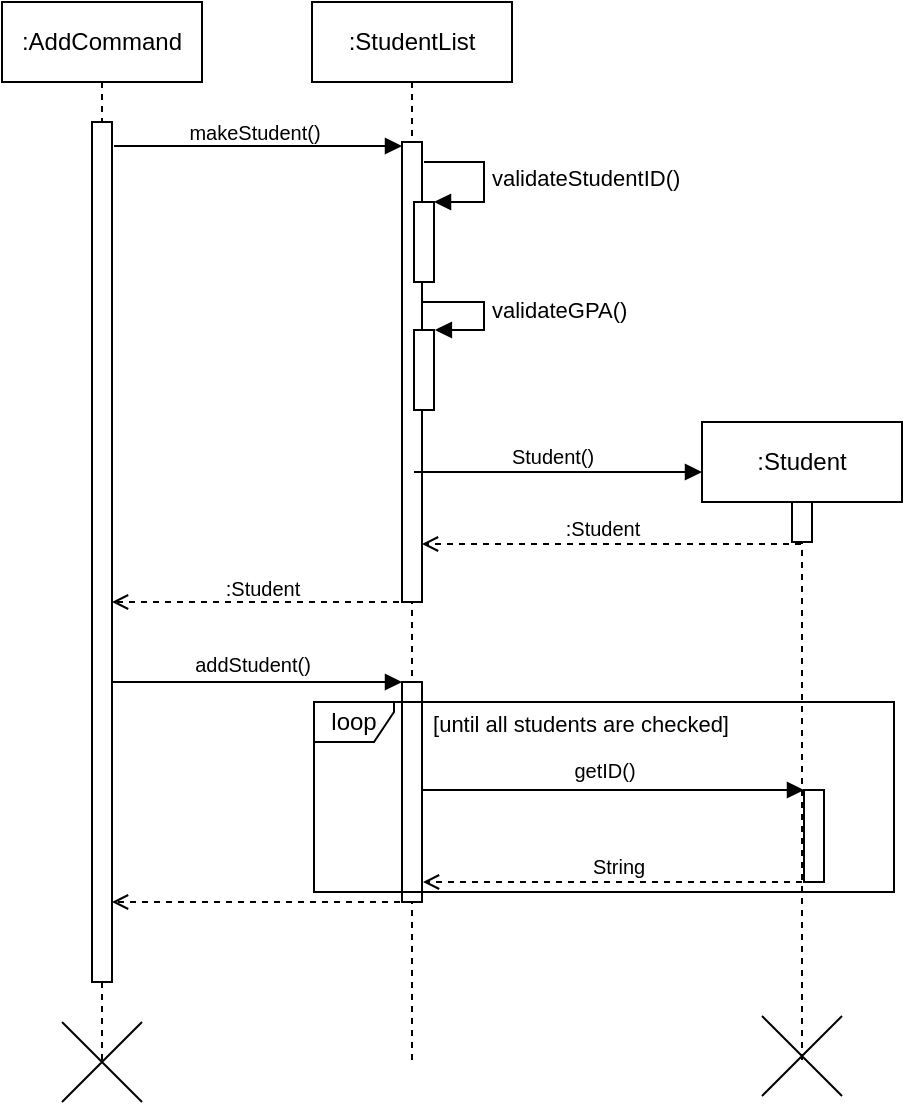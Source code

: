 <mxfile version="24.8.3">
  <diagram name="Page-1" id="QswwUnQngrrrR41rvFHV">
    <mxGraphModel dx="1195" dy="615" grid="1" gridSize="10" guides="1" tooltips="1" connect="1" arrows="1" fold="1" page="1" pageScale="1" pageWidth="850" pageHeight="1100" math="0" shadow="0">
      <root>
        <mxCell id="0" />
        <mxCell id="1" parent="0" />
        <mxCell id="MGqxOQjQ2G1yOWloJfBR-12" value=":AddCommand" style="shape=umlLifeline;perimeter=lifelinePerimeter;whiteSpace=wrap;html=1;container=1;dropTarget=0;collapsible=0;recursiveResize=0;outlineConnect=0;portConstraint=eastwest;newEdgeStyle={&quot;edgeStyle&quot;:&quot;elbowEdgeStyle&quot;,&quot;elbow&quot;:&quot;vertical&quot;,&quot;curved&quot;:0,&quot;rounded&quot;:0};" parent="1" vertex="1">
          <mxGeometry x="170" y="40" width="100" height="530" as="geometry" />
        </mxCell>
        <mxCell id="MGqxOQjQ2G1yOWloJfBR-18" value="" style="html=1;points=[[0,0,0,0,5],[0,1,0,0,-5],[1,0,0,0,5],[1,1,0,0,-5]];perimeter=orthogonalPerimeter;outlineConnect=0;targetShapes=umlLifeline;portConstraint=eastwest;newEdgeStyle={&quot;curved&quot;:0,&quot;rounded&quot;:0};" parent="MGqxOQjQ2G1yOWloJfBR-12" vertex="1">
          <mxGeometry x="45" y="60" width="10" height="430" as="geometry" />
        </mxCell>
        <mxCell id="MGqxOQjQ2G1yOWloJfBR-14" value=":Student" style="shape=umlLifeline;perimeter=lifelinePerimeter;whiteSpace=wrap;html=1;container=1;dropTarget=0;collapsible=0;recursiveResize=0;outlineConnect=0;portConstraint=eastwest;newEdgeStyle={&quot;edgeStyle&quot;:&quot;elbowEdgeStyle&quot;,&quot;elbow&quot;:&quot;vertical&quot;,&quot;curved&quot;:0,&quot;rounded&quot;:0};" parent="1" vertex="1">
          <mxGeometry x="520" y="250" width="100" height="320" as="geometry" />
        </mxCell>
        <mxCell id="MGqxOQjQ2G1yOWloJfBR-29" value="" style="html=1;points=[[0,0,0,0,5],[0,1,0,0,-5],[1,0,0,0,5],[1,1,0,0,-5]];perimeter=orthogonalPerimeter;outlineConnect=0;targetShapes=umlLifeline;portConstraint=eastwest;newEdgeStyle={&quot;curved&quot;:0,&quot;rounded&quot;:0};" parent="MGqxOQjQ2G1yOWloJfBR-14" vertex="1">
          <mxGeometry x="45" y="40" width="10" height="20" as="geometry" />
        </mxCell>
        <mxCell id="MGqxOQjQ2G1yOWloJfBR-51" value="" style="shape=umlDestroy;dashed=0;targetShapes=umlLifeline;" parent="MGqxOQjQ2G1yOWloJfBR-14" vertex="1">
          <mxGeometry x="30" y="297" width="40" height="40" as="geometry" />
        </mxCell>
        <mxCell id="MGqxOQjQ2G1yOWloJfBR-16" value=":StudentList" style="shape=umlLifeline;perimeter=lifelinePerimeter;whiteSpace=wrap;html=1;container=1;dropTarget=0;collapsible=0;recursiveResize=0;outlineConnect=0;portConstraint=eastwest;newEdgeStyle={&quot;edgeStyle&quot;:&quot;elbowEdgeStyle&quot;,&quot;elbow&quot;:&quot;vertical&quot;,&quot;curved&quot;:0,&quot;rounded&quot;:0};" parent="1" vertex="1">
          <mxGeometry x="325" y="40" width="100" height="530" as="geometry" />
        </mxCell>
        <mxCell id="MGqxOQjQ2G1yOWloJfBR-17" value="" style="html=1;points=[[0,0,0,0,5],[0,1,0,0,-5],[1,0,0,0,5],[1,1,0,0,-5]];perimeter=orthogonalPerimeter;outlineConnect=0;targetShapes=umlLifeline;portConstraint=eastwest;newEdgeStyle={&quot;curved&quot;:0,&quot;rounded&quot;:0};" parent="MGqxOQjQ2G1yOWloJfBR-16" vertex="1">
          <mxGeometry x="45" y="70" width="10" height="230" as="geometry" />
        </mxCell>
        <mxCell id="MGqxOQjQ2G1yOWloJfBR-53" value="" style="html=1;points=[[0,0,0,0,5],[0,1,0,0,-5],[1,0,0,0,5],[1,1,0,0,-5]];perimeter=orthogonalPerimeter;outlineConnect=0;targetShapes=umlLifeline;portConstraint=eastwest;newEdgeStyle={&quot;curved&quot;:0,&quot;rounded&quot;:0};" parent="MGqxOQjQ2G1yOWloJfBR-16" vertex="1">
          <mxGeometry x="51" y="100" width="10" height="40" as="geometry" />
        </mxCell>
        <mxCell id="MGqxOQjQ2G1yOWloJfBR-54" value="validateStudentID()" style="html=1;align=left;spacingLeft=2;endArrow=block;rounded=0;edgeStyle=orthogonalEdgeStyle;curved=0;rounded=0;" parent="MGqxOQjQ2G1yOWloJfBR-16" target="MGqxOQjQ2G1yOWloJfBR-53" edge="1">
          <mxGeometry relative="1" as="geometry">
            <mxPoint x="56" y="80" as="sourcePoint" />
            <Array as="points">
              <mxPoint x="86" y="80" />
              <mxPoint x="86" y="100" />
            </Array>
          </mxGeometry>
        </mxCell>
        <mxCell id="MGqxOQjQ2G1yOWloJfBR-19" value="" style="html=1;verticalAlign=bottom;labelBackgroundColor=none;endArrow=block;endFill=1;rounded=0;" parent="1" edge="1">
          <mxGeometry width="160" relative="1" as="geometry">
            <mxPoint x="226" y="112" as="sourcePoint" />
            <mxPoint x="370.0" y="112" as="targetPoint" />
            <Array as="points">
              <mxPoint x="280" y="112" />
            </Array>
          </mxGeometry>
        </mxCell>
        <mxCell id="MGqxOQjQ2G1yOWloJfBR-23" value="&lt;font style=&quot;font-size: 10px;&quot;&gt;makeStudent()&lt;/font&gt;" style="text;html=1;align=center;verticalAlign=middle;resizable=0;points=[];autosize=1;strokeColor=none;fillColor=none;" parent="1" vertex="1">
          <mxGeometry x="251" y="90" width="90" height="30" as="geometry" />
        </mxCell>
        <mxCell id="MGqxOQjQ2G1yOWloJfBR-30" value="&lt;font style=&quot;font-size: 10px;&quot;&gt;Student()&lt;/font&gt;" style="text;html=1;align=center;verticalAlign=middle;resizable=0;points=[];autosize=1;strokeColor=none;fillColor=none;" parent="1" vertex="1">
          <mxGeometry x="415" y="252" width="60" height="30" as="geometry" />
        </mxCell>
        <mxCell id="MGqxOQjQ2G1yOWloJfBR-31" value="" style="html=1;verticalAlign=bottom;labelBackgroundColor=none;endArrow=open;endFill=0;dashed=1;rounded=0;" parent="1" edge="1">
          <mxGeometry width="160" relative="1" as="geometry">
            <mxPoint x="569.5" y="311" as="sourcePoint" />
            <mxPoint x="380" y="311" as="targetPoint" />
            <Array as="points">
              <mxPoint x="430" y="311" />
            </Array>
          </mxGeometry>
        </mxCell>
        <mxCell id="MGqxOQjQ2G1yOWloJfBR-33" value="&lt;font style=&quot;font-size: 10px;&quot;&gt;:Student&lt;/font&gt;" style="text;html=1;align=center;verticalAlign=middle;resizable=0;points=[];autosize=1;strokeColor=none;fillColor=none;" parent="1" vertex="1">
          <mxGeometry x="440" y="288" width="60" height="30" as="geometry" />
        </mxCell>
        <mxCell id="MGqxOQjQ2G1yOWloJfBR-34" value="" style="html=1;verticalAlign=bottom;labelBackgroundColor=none;endArrow=open;endFill=0;dashed=1;rounded=0;" parent="1" edge="1">
          <mxGeometry width="160" relative="1" as="geometry">
            <mxPoint x="374.5" y="340" as="sourcePoint" />
            <mxPoint x="225" y="340" as="targetPoint" />
            <Array as="points">
              <mxPoint x="240" y="340" />
            </Array>
          </mxGeometry>
        </mxCell>
        <mxCell id="MGqxOQjQ2G1yOWloJfBR-35" value="&lt;font style=&quot;font-size: 10px;&quot;&gt;:Student&lt;/font&gt;" style="text;html=1;align=center;verticalAlign=middle;resizable=0;points=[];autosize=1;strokeColor=none;fillColor=none;" parent="1" vertex="1">
          <mxGeometry x="270" y="318" width="60" height="30" as="geometry" />
        </mxCell>
        <mxCell id="MGqxOQjQ2G1yOWloJfBR-13" value="" style="shape=umlDestroy;dashed=0;targetShapes=umlLifeline;" parent="1" vertex="1">
          <mxGeometry x="200" y="550" width="40" height="40" as="geometry" />
        </mxCell>
        <mxCell id="MGqxOQjQ2G1yOWloJfBR-37" value="&lt;font style=&quot;font-size: 10px;&quot;&gt;addStudent()&lt;/font&gt;" style="text;html=1;align=center;verticalAlign=middle;resizable=0;points=[];autosize=1;strokeColor=none;fillColor=none;" parent="1" vertex="1">
          <mxGeometry x="255" y="356" width="80" height="30" as="geometry" />
        </mxCell>
        <mxCell id="MGqxOQjQ2G1yOWloJfBR-45" value="" style="html=1;verticalAlign=bottom;labelBackgroundColor=none;endArrow=open;endFill=0;dashed=1;rounded=0;" parent="1" edge="1">
          <mxGeometry width="160" relative="1" as="geometry">
            <mxPoint x="375" y="490" as="sourcePoint" />
            <mxPoint x="225" y="490" as="targetPoint" />
            <Array as="points">
              <mxPoint x="240" y="490" />
            </Array>
          </mxGeometry>
        </mxCell>
        <mxCell id="MGqxOQjQ2G1yOWloJfBR-55" value="" style="html=1;verticalAlign=bottom;labelBackgroundColor=none;endArrow=block;endFill=1;rounded=0;" parent="1" edge="1">
          <mxGeometry width="160" relative="1" as="geometry">
            <mxPoint x="376" y="275" as="sourcePoint" />
            <mxPoint x="520.0" y="275" as="targetPoint" />
            <Array as="points">
              <mxPoint x="430" y="275" />
            </Array>
          </mxGeometry>
        </mxCell>
        <mxCell id="MGqxOQjQ2G1yOWloJfBR-57" value="" style="html=1;points=[[0,0,0,0,5],[0,1,0,0,-5],[1,0,0,0,5],[1,1,0,0,-5]];perimeter=orthogonalPerimeter;outlineConnect=0;targetShapes=umlLifeline;portConstraint=eastwest;newEdgeStyle={&quot;curved&quot;:0,&quot;rounded&quot;:0};" parent="1" vertex="1">
          <mxGeometry x="376" y="204" width="10" height="40" as="geometry" />
        </mxCell>
        <mxCell id="MGqxOQjQ2G1yOWloJfBR-58" value="validateGPA()" style="html=1;align=left;spacingLeft=2;endArrow=block;rounded=0;edgeStyle=orthogonalEdgeStyle;curved=0;rounded=0;entryX=1.044;entryY=0.025;entryDx=0;entryDy=0;entryPerimeter=0;" parent="1" edge="1" source="MGqxOQjQ2G1yOWloJfBR-17">
          <mxGeometry relative="1" as="geometry">
            <mxPoint x="381" y="183" as="sourcePoint" />
            <Array as="points">
              <mxPoint x="411" y="190" />
              <mxPoint x="411" y="204" />
            </Array>
            <mxPoint x="386.44" y="204" as="targetPoint" />
          </mxGeometry>
        </mxCell>
        <mxCell id="MGqxOQjQ2G1yOWloJfBR-59" value="" style="html=1;verticalAlign=bottom;labelBackgroundColor=none;endArrow=block;endFill=1;rounded=0;" parent="1" source="MGqxOQjQ2G1yOWloJfBR-18" target="MGqxOQjQ2G1yOWloJfBR-36" edge="1">
          <mxGeometry width="160" relative="1" as="geometry">
            <mxPoint x="225" y="420" as="sourcePoint" />
            <mxPoint x="372" y="420" as="targetPoint" />
            <Array as="points" />
          </mxGeometry>
        </mxCell>
        <mxCell id="MGqxOQjQ2G1yOWloJfBR-36" value="" style="html=1;points=[[0,0,0,0,5],[0,1,0,0,-5],[1,0,0,0,5],[1,1,0,0,-5]];perimeter=orthogonalPerimeter;outlineConnect=0;targetShapes=umlLifeline;portConstraint=eastwest;newEdgeStyle={&quot;curved&quot;:0,&quot;rounded&quot;:0};" parent="1" vertex="1">
          <mxGeometry x="370" y="380" width="10" height="110" as="geometry" />
        </mxCell>
        <mxCell id="bRAfozmAARelQXzZuAZ5-1" value="loop" style="shape=umlFrame;whiteSpace=wrap;html=1;pointerEvents=0;recursiveResize=0;container=1;collapsible=0;width=40;height=20;" parent="1" vertex="1">
          <mxGeometry x="326" y="390" width="290" height="95" as="geometry" />
        </mxCell>
        <mxCell id="bRAfozmAARelQXzZuAZ5-2" value="&lt;font style=&quot;font-size: 11px;&quot;&gt;[until all students are checked]&lt;/font&gt;" style="text;html=1;align=center;verticalAlign=middle;resizable=0;points=[];autosize=1;strokeColor=none;fillColor=none;" parent="bRAfozmAARelQXzZuAZ5-1" vertex="1">
          <mxGeometry x="48" y="-4" width="170" height="30" as="geometry" />
        </mxCell>
        <mxCell id="bRAfozmAARelQXzZuAZ5-3" value="" style="html=1;points=[[0,0,0,0,5],[0,1,0,0,-5],[1,0,0,0,5],[1,1,0,0,-5]];perimeter=orthogonalPerimeter;outlineConnect=0;targetShapes=umlLifeline;portConstraint=eastwest;newEdgeStyle={&quot;curved&quot;:0,&quot;rounded&quot;:0};" parent="bRAfozmAARelQXzZuAZ5-1" vertex="1">
          <mxGeometry x="245" y="44" width="10" height="46" as="geometry" />
        </mxCell>
        <mxCell id="bRAfozmAARelQXzZuAZ5-4" value="" style="html=1;verticalAlign=bottom;labelBackgroundColor=none;endArrow=block;endFill=1;rounded=0;" parent="bRAfozmAARelQXzZuAZ5-1" target="bRAfozmAARelQXzZuAZ5-3" edge="1">
          <mxGeometry width="160" relative="1" as="geometry">
            <mxPoint x="54" y="44" as="sourcePoint" />
            <mxPoint x="205.0" y="44" as="targetPoint" />
            <Array as="points">
              <mxPoint x="115" y="44" />
            </Array>
          </mxGeometry>
        </mxCell>
        <mxCell id="bRAfozmAARelQXzZuAZ5-5" value="&lt;font style=&quot;font-size: 10px;&quot;&gt;getID()&lt;/font&gt;" style="text;html=1;align=center;verticalAlign=middle;resizable=0;points=[];autosize=1;strokeColor=none;fillColor=none;" parent="bRAfozmAARelQXzZuAZ5-1" vertex="1">
          <mxGeometry x="120" y="19" width="50" height="30" as="geometry" />
        </mxCell>
        <mxCell id="bRAfozmAARelQXzZuAZ5-6" value="" style="html=1;verticalAlign=bottom;labelBackgroundColor=none;endArrow=open;endFill=0;dashed=1;rounded=0;" parent="bRAfozmAARelQXzZuAZ5-1" edge="1">
          <mxGeometry width="160" relative="1" as="geometry">
            <mxPoint x="244" y="90" as="sourcePoint" />
            <mxPoint x="54.5" y="90" as="targetPoint" />
            <Array as="points">
              <mxPoint x="104.5" y="90" />
            </Array>
          </mxGeometry>
        </mxCell>
        <mxCell id="bRAfozmAARelQXzZuAZ5-7" value="&lt;font style=&quot;font-size: 10px;&quot;&gt;String&lt;/font&gt;" style="text;html=1;align=center;verticalAlign=middle;resizable=0;points=[];autosize=1;strokeColor=none;fillColor=none;" parent="bRAfozmAARelQXzZuAZ5-1" vertex="1">
          <mxGeometry x="127" y="67" width="50" height="30" as="geometry" />
        </mxCell>
      </root>
    </mxGraphModel>
  </diagram>
</mxfile>
